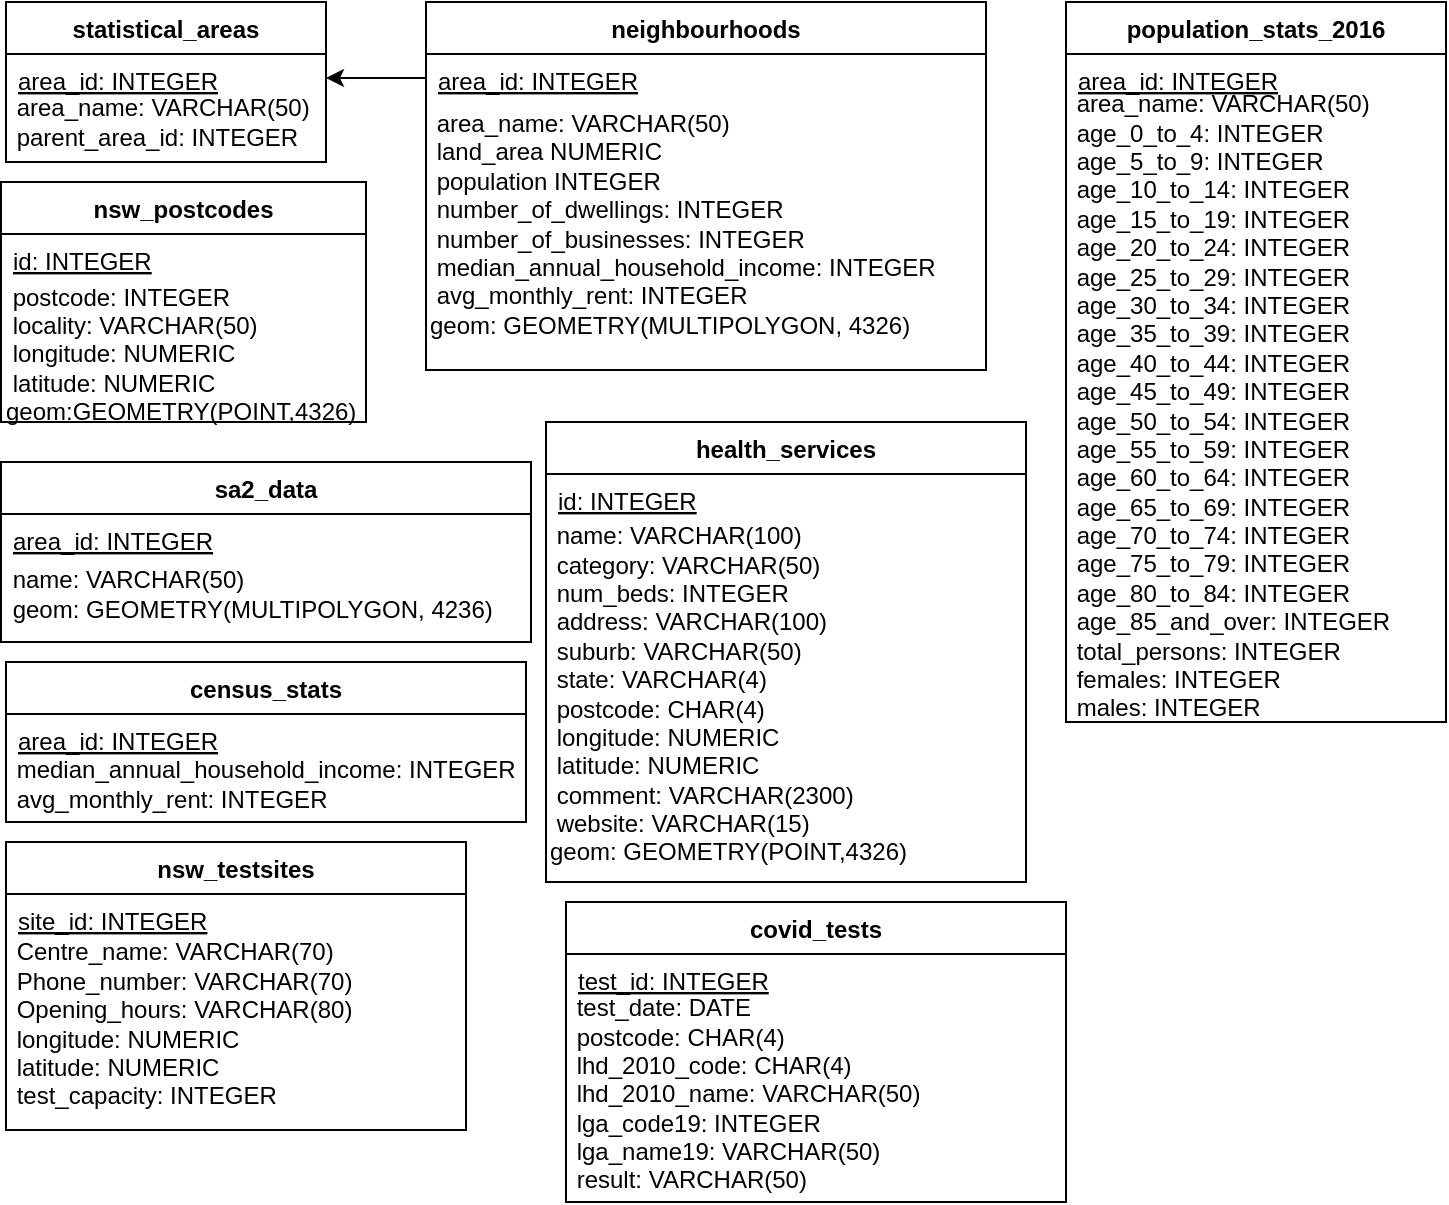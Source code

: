 <mxfile version="13.1.2" type="device"><diagram id="C5RBs43oDa-KdzZeNtuy" name="Page-1"><mxGraphModel dx="1186" dy="747" grid="1" gridSize="10" guides="1" tooltips="1" connect="1" arrows="1" fold="1" page="1" pageScale="1" pageWidth="827" pageHeight="1169" math="0" shadow="0"><root><mxCell id="WIyWlLk6GJQsqaUBKTNV-0"/><mxCell id="WIyWlLk6GJQsqaUBKTNV-1" parent="WIyWlLk6GJQsqaUBKTNV-0"/><mxCell id="zkfFHV4jXpPFQw0GAbJ--0" value="statistical_areas" style="swimlane;fontStyle=1;align=center;verticalAlign=top;childLayout=stackLayout;horizontal=1;startSize=26;horizontalStack=0;resizeParent=1;resizeLast=0;collapsible=1;marginBottom=0;rounded=0;shadow=0;strokeWidth=1;fillColor=none;" parent="WIyWlLk6GJQsqaUBKTNV-1" vertex="1"><mxGeometry x="50" y="80" width="160" height="80" as="geometry"><mxRectangle x="230" y="140" width="160" height="26" as="alternateBounds"/></mxGeometry></mxCell><mxCell id="419kHTvfalLjj1XUldMX-10" value="area_id: INTEGER" style="text;align=left;verticalAlign=top;spacingLeft=4;spacingRight=4;overflow=hidden;rotatable=0;points=[[0,0.5],[1,0.5]];portConstraint=eastwest;fillColor=none;fontStyle=4;" parent="zkfFHV4jXpPFQw0GAbJ--0" vertex="1"><mxGeometry y="26" width="160" height="24" as="geometry"/></mxCell><mxCell id="419kHTvfalLjj1XUldMX-17" value="&amp;nbsp;area_name: VARCHAR(50)&lt;br&gt;&amp;nbsp;parent_area_id: INTEGER" style="text;html=1;strokeColor=none;fillColor=none;align=left;verticalAlign=middle;whiteSpace=wrap;rounded=0;fontColor=#000000;" parent="WIyWlLk6GJQsqaUBKTNV-1" vertex="1"><mxGeometry x="50" y="131" width="160" height="18" as="geometry"/></mxCell><mxCell id="zkfFHV4jXpPFQw0GAbJ--17" value="population_stats_2016" style="swimlane;fontStyle=1;align=center;verticalAlign=top;childLayout=stackLayout;horizontal=1;startSize=26;horizontalStack=0;resizeParent=1;resizeLast=0;collapsible=1;marginBottom=0;rounded=0;shadow=0;strokeWidth=1;fillColor=none;" parent="WIyWlLk6GJQsqaUBKTNV-1" vertex="1"><mxGeometry x="580" y="80" width="190" height="360" as="geometry"><mxRectangle x="550" y="140" width="160" height="26" as="alternateBounds"/></mxGeometry></mxCell><mxCell id="zkfFHV4jXpPFQw0GAbJ--18" value="area_id: INTEGER" style="text;align=left;verticalAlign=top;spacingLeft=4;spacingRight=4;overflow=hidden;rotatable=0;points=[[0,0.5],[1,0.5]];portConstraint=eastwest;fillColor=none;fontStyle=4" parent="zkfFHV4jXpPFQw0GAbJ--17" vertex="1"><mxGeometry y="26" width="190" height="26" as="geometry"/></mxCell><mxCell id="419kHTvfalLjj1XUldMX-18" value="&amp;nbsp;area_name: VARCHAR(50)&amp;nbsp;&lt;br&gt;&amp;nbsp;age_0_to_4: INTEGER&lt;br&gt;&amp;nbsp;age_5_to_9: INTEGER&lt;br&gt;&amp;nbsp;age_10_to_14: INTEGER&lt;br&gt;&amp;nbsp;age_15_to_19: INTEGER&lt;br&gt;&amp;nbsp;age_20_to_24: INTEGER&lt;br&gt;&amp;nbsp;age_25_to_29: INTEGER&lt;br&gt;&amp;nbsp;age_30_to_34: INTEGER&lt;br&gt;&amp;nbsp;age_35_to_39: INTEGER&lt;br&gt;&amp;nbsp;age_40_to_44: INTEGER&lt;br&gt;&amp;nbsp;age_45_to_49: INTEGER&lt;br&gt;&amp;nbsp;age_50_to_54: INTEGER&lt;br&gt;&amp;nbsp;age_55_to_59: INTEGER&lt;br&gt;&amp;nbsp;age_60_to_64: INTEGER&lt;br&gt;&amp;nbsp;age_65_to_69: INTEGER&lt;br&gt;&amp;nbsp;age_70_to_74: INTEGER&lt;br&gt;&amp;nbsp;age_75_to_79: INTEGER&lt;br&gt;&amp;nbsp;age_80_to_84: INTEGER&lt;br&gt;&amp;nbsp;age_85_and_over: INTEGER&lt;br&gt;&amp;nbsp;total_persons: INTEGER&lt;br&gt;&amp;nbsp;females: INTEGER&lt;br&gt;&amp;nbsp;males: INTEGER" style="text;html=1;strokeColor=none;fillColor=none;align=left;verticalAlign=middle;whiteSpace=wrap;rounded=0;fontColor=#000000;" parent="zkfFHV4jXpPFQw0GAbJ--17" vertex="1"><mxGeometry y="52" width="190" height="300" as="geometry"/></mxCell><mxCell id="zkfFHV4jXpPFQw0GAbJ--6" value="neighbourhoods" style="swimlane;fontStyle=1;align=center;verticalAlign=top;childLayout=stackLayout;horizontal=1;startSize=26;horizontalStack=0;resizeParent=1;resizeLast=0;collapsible=1;marginBottom=0;rounded=0;shadow=0;strokeWidth=1;fillColor=none;" parent="WIyWlLk6GJQsqaUBKTNV-1" vertex="1"><mxGeometry x="260" y="80" width="280" height="184" as="geometry"><mxRectangle x="130" y="380" width="160" height="26" as="alternateBounds"/></mxGeometry></mxCell><mxCell id="zkfFHV4jXpPFQw0GAbJ--7" value="area_id: INTEGER" style="text;align=left;verticalAlign=top;spacingLeft=4;spacingRight=4;overflow=hidden;rotatable=0;points=[[0,0.5],[1,0.5]];portConstraint=eastwest;fillColor=none;fontStyle=4" parent="zkfFHV4jXpPFQw0GAbJ--6" vertex="1"><mxGeometry y="26" width="280" height="26" as="geometry"/></mxCell><mxCell id="419kHTvfalLjj1XUldMX-19" value="&amp;nbsp;area_name: VARCHAR(50)&lt;br&gt;&amp;nbsp;land_area NUMERIC&lt;br&gt;&amp;nbsp;population INTEGER&lt;br&gt;&amp;nbsp;number_of_dwellings: INTEGER&lt;br&gt;&amp;nbsp;number_of_businesses: INTEGER&lt;br&gt;&amp;nbsp;median_annual_household_income: INTEGER&lt;br&gt;&amp;nbsp;avg_monthly_rent: INTEGER&lt;br&gt;geom: GEOMETRY(MULTIPOLYGON, 4326)" style="text;html=1;strokeColor=none;fillColor=none;align=left;verticalAlign=middle;whiteSpace=wrap;rounded=0;fontColor=#000000;" parent="zkfFHV4jXpPFQw0GAbJ--6" vertex="1"><mxGeometry y="52" width="280" height="118" as="geometry"/></mxCell><mxCell id="419kHTvfalLjj1XUldMX-2" value="nsw_postcodes" style="swimlane;fontStyle=1;align=center;verticalAlign=top;childLayout=stackLayout;horizontal=1;startSize=26;horizontalStack=0;resizeParent=1;resizeLast=0;collapsible=1;marginBottom=0;rounded=0;shadow=0;strokeWidth=1;fillColor=none;" parent="WIyWlLk6GJQsqaUBKTNV-1" vertex="1"><mxGeometry x="47.5" y="170" width="182.5" height="120" as="geometry"><mxRectangle x="340" y="380" width="170" height="26" as="alternateBounds"/></mxGeometry></mxCell><mxCell id="419kHTvfalLjj1XUldMX-3" value="id: INTEGER" style="text;align=left;verticalAlign=top;spacingLeft=4;spacingRight=4;overflow=hidden;rotatable=0;points=[[0,0.5],[1,0.5]];portConstraint=eastwest;fillColor=none;fontColor=#000000;fontStyle=4" parent="419kHTvfalLjj1XUldMX-2" vertex="1"><mxGeometry y="26" width="182.5" height="26" as="geometry"/></mxCell><mxCell id="419kHTvfalLjj1XUldMX-22" value="&amp;nbsp;postcode: INTEGER&lt;br&gt;&amp;nbsp;locality: VARCHAR(50)&lt;br&gt;&amp;nbsp;longitude: NUMERIC&lt;br&gt;&amp;nbsp;latitude: NUMERIC&lt;br&gt;geom:GEOMETRY(POINT,4326)" style="text;html=1;strokeColor=none;fillColor=none;align=left;verticalAlign=middle;whiteSpace=wrap;rounded=0;fontColor=#000000;" parent="419kHTvfalLjj1XUldMX-2" vertex="1"><mxGeometry y="52" width="182.5" height="68" as="geometry"/></mxCell><mxCell id="bS4pLBUIb_jC-B2uSjRx-0" style="edgeStyle=orthogonalEdgeStyle;rounded=0;orthogonalLoop=1;jettySize=auto;html=1;exitX=0;exitY=0.5;exitDx=0;exitDy=0;entryX=1;entryY=0.5;entryDx=0;entryDy=0;" edge="1" parent="WIyWlLk6GJQsqaUBKTNV-1" source="zkfFHV4jXpPFQw0GAbJ--7" target="419kHTvfalLjj1XUldMX-10"><mxGeometry relative="1" as="geometry"><Array as="points"><mxPoint x="260" y="118"/></Array></mxGeometry></mxCell><mxCell id="419kHTvfalLjj1XUldMX-4" value="nsw_testsites" style="swimlane;fontStyle=1;align=center;verticalAlign=top;childLayout=stackLayout;horizontal=1;startSize=26;horizontalStack=0;resizeParent=1;resizeLast=0;collapsible=1;marginBottom=0;rounded=0;shadow=0;strokeWidth=1;fillColor=none;" parent="WIyWlLk6GJQsqaUBKTNV-1" vertex="1"><mxGeometry x="50" y="500" width="230" height="144" as="geometry"><mxRectangle x="340" y="380" width="170" height="26" as="alternateBounds"/></mxGeometry></mxCell><mxCell id="419kHTvfalLjj1XUldMX-5" value="site_id: INTEGER" style="text;align=left;verticalAlign=top;spacingLeft=4;spacingRight=4;overflow=hidden;rotatable=0;points=[[0,0.5],[1,0.5]];portConstraint=eastwest;fillColor=none;fontStyle=4" parent="419kHTvfalLjj1XUldMX-4" vertex="1"><mxGeometry y="26" width="230" height="26" as="geometry"/></mxCell><mxCell id="419kHTvfalLjj1XUldMX-23" value="&amp;nbsp;Centre_name: VARCHAR(70)&lt;br&gt;&amp;nbsp;Phone_number: VARCHAR(70)&lt;br&gt;&amp;nbsp;Opening_hours: VARCHAR(80)&lt;br&gt;&amp;nbsp;longitude: NUMERIC&lt;br&gt;&amp;nbsp;latitude: NUMERIC&lt;br&gt;&amp;nbsp;test_capacity: INTEGER" style="text;html=1;strokeColor=none;fillColor=none;align=left;verticalAlign=middle;whiteSpace=wrap;rounded=0;fontColor=#000000;" parent="419kHTvfalLjj1XUldMX-4" vertex="1"><mxGeometry y="52" width="230" height="78" as="geometry"/></mxCell><mxCell id="zkfFHV4jXpPFQw0GAbJ--13" value="census_stats" style="swimlane;fontStyle=1;align=center;verticalAlign=top;childLayout=stackLayout;horizontal=1;startSize=26;horizontalStack=0;resizeParent=1;resizeLast=0;collapsible=1;marginBottom=0;rounded=0;shadow=0;strokeWidth=1;movable=1;resizable=1;rotatable=1;deletable=1;editable=1;connectable=1;fillColor=none;" parent="WIyWlLk6GJQsqaUBKTNV-1" vertex="1"><mxGeometry x="50" y="410" width="260" height="80" as="geometry"><mxRectangle x="340" y="380" width="170" height="26" as="alternateBounds"/></mxGeometry></mxCell><mxCell id="zkfFHV4jXpPFQw0GAbJ--14" value="area_id: INTEGER" style="text;align=left;verticalAlign=top;spacingLeft=4;spacingRight=4;overflow=hidden;rotatable=0;points=[[0,0.5],[1,0.5]];portConstraint=eastwest;fillColor=none;fontStyle=4" parent="zkfFHV4jXpPFQw0GAbJ--13" vertex="1"><mxGeometry y="26" width="260" height="26" as="geometry"/></mxCell><mxCell id="419kHTvfalLjj1XUldMX-12" value="&amp;nbsp;median_annual_household_income: INTEGER&lt;br&gt;&amp;nbsp;avg_monthly_rent: INTEGER" style="text;html=1;strokeColor=none;fillColor=none;align=left;verticalAlign=middle;whiteSpace=wrap;rounded=0;fontColor=#000000;" parent="zkfFHV4jXpPFQw0GAbJ--13" vertex="1"><mxGeometry y="52" width="260" height="18" as="geometry"/></mxCell><mxCell id="419kHTvfalLjj1XUldMX-8" value="sa2_data" style="swimlane;fontStyle=1;align=center;verticalAlign=top;childLayout=stackLayout;horizontal=1;startSize=26;horizontalStack=0;resizeParent=1;resizeLast=0;collapsible=1;marginBottom=0;rounded=0;shadow=0;strokeWidth=1;fillColor=none;" parent="WIyWlLk6GJQsqaUBKTNV-1" vertex="1"><mxGeometry x="47.5" y="310" width="265" height="90" as="geometry"><mxRectangle x="340" y="380" width="170" height="26" as="alternateBounds"/></mxGeometry></mxCell><mxCell id="419kHTvfalLjj1XUldMX-9" value="area_id: INTEGER" style="text;align=left;verticalAlign=top;spacingLeft=4;spacingRight=4;overflow=hidden;rotatable=0;points=[[0,0.5],[1,0.5]];portConstraint=eastwest;fillColor=none;fontStyle=4" parent="419kHTvfalLjj1XUldMX-8" vertex="1"><mxGeometry y="26" width="265" height="26" as="geometry"/></mxCell><mxCell id="419kHTvfalLjj1XUldMX-25" value="&amp;nbsp;name: VARCHAR(50)&lt;br&gt;&amp;nbsp;geom: GEOMETRY(MULTIPOLYGON, 4236)" style="text;html=1;strokeColor=none;fillColor=none;align=left;verticalAlign=middle;whiteSpace=wrap;rounded=0;fontColor=#000000;" parent="419kHTvfalLjj1XUldMX-8" vertex="1"><mxGeometry y="52" width="265" height="28" as="geometry"/></mxCell><mxCell id="419kHTvfalLjj1XUldMX-6" value="covid_tests" style="swimlane;fontStyle=1;align=center;verticalAlign=top;childLayout=stackLayout;horizontal=1;startSize=26;horizontalStack=0;resizeParent=1;resizeLast=0;collapsible=1;marginBottom=0;rounded=0;shadow=0;strokeWidth=1;" parent="WIyWlLk6GJQsqaUBKTNV-1" vertex="1"><mxGeometry x="330" y="530" width="250" height="150" as="geometry"><mxRectangle x="340" y="380" width="170" height="26" as="alternateBounds"/></mxGeometry></mxCell><mxCell id="419kHTvfalLjj1XUldMX-7" value="test_id: INTEGER" style="text;align=left;verticalAlign=top;spacingLeft=4;spacingRight=4;overflow=hidden;rotatable=0;points=[[0,0.5],[1,0.5]];portConstraint=eastwest;fillColor=none;fontStyle=4" parent="419kHTvfalLjj1XUldMX-6" vertex="1"><mxGeometry y="26" width="250" height="26" as="geometry"/></mxCell><mxCell id="419kHTvfalLjj1XUldMX-24" value="&amp;nbsp;test_date: DATE&lt;br&gt;&amp;nbsp;postcode: CHAR(4)&lt;br&gt;&amp;nbsp;lhd_2010_code: CHAR(4)&lt;br&gt;&amp;nbsp;lhd_2010_name: VARCHAR(50)&lt;br&gt;&amp;nbsp;lga_code19: INTEGER&lt;br&gt;&amp;nbsp;lga_name19: VARCHAR(50)&lt;br&gt;&amp;nbsp;result: VARCHAR(50)" style="text;html=1;strokeColor=none;fillColor=none;align=left;verticalAlign=middle;whiteSpace=wrap;rounded=0;fontColor=#000000;" parent="419kHTvfalLjj1XUldMX-6" vertex="1"><mxGeometry y="52" width="250" height="88" as="geometry"/></mxCell><mxCell id="419kHTvfalLjj1XUldMX-0" value="health_services" style="swimlane;fontStyle=1;align=center;verticalAlign=top;childLayout=stackLayout;horizontal=1;startSize=26;horizontalStack=0;resizeParent=1;resizeLast=0;collapsible=1;marginBottom=0;rounded=0;shadow=0;strokeWidth=1;fillColor=none;" parent="WIyWlLk6GJQsqaUBKTNV-1" vertex="1"><mxGeometry x="320" y="290" width="240" height="230" as="geometry"><mxRectangle x="340" y="380" width="170" height="26" as="alternateBounds"/></mxGeometry></mxCell><mxCell id="419kHTvfalLjj1XUldMX-1" value="id: INTEGER" style="text;align=left;verticalAlign=top;spacingLeft=4;spacingRight=4;overflow=hidden;rotatable=0;points=[[0,0.5],[1,0.5]];portConstraint=eastwest;fillColor=none;fontStyle=4" parent="419kHTvfalLjj1XUldMX-0" vertex="1"><mxGeometry y="26" width="240" height="26" as="geometry"/></mxCell><mxCell id="419kHTvfalLjj1XUldMX-21" value="&amp;nbsp;name: VARCHAR(100)&lt;br&gt;&amp;nbsp;category: VARCHAR(50)&lt;br&gt;&amp;nbsp;num_beds: INTEGER&lt;br&gt;&amp;nbsp;address: VARCHAR(100)&lt;br&gt;&amp;nbsp;suburb: VARCHAR(50)&lt;br&gt;&amp;nbsp;state: VARCHAR(4)&lt;br&gt;&amp;nbsp;postcode: CHAR(4)&lt;br&gt;&amp;nbsp;longitude: NUMERIC&lt;br&gt;&amp;nbsp;latitude: NUMERIC&lt;br&gt;&amp;nbsp;comment: VARCHAR(2300)&lt;br&gt;&amp;nbsp;website: VARCHAR(15)&lt;br&gt;geom: GEOMETRY(POINT,4326)" style="text;html=1;strokeColor=none;fillColor=none;align=left;verticalAlign=middle;whiteSpace=wrap;rounded=0;fontColor=#000000;" parent="WIyWlLk6GJQsqaUBKTNV-1" vertex="1"><mxGeometry x="320" y="352" width="240" height="148" as="geometry"/></mxCell></root></mxGraphModel></diagram></mxfile>